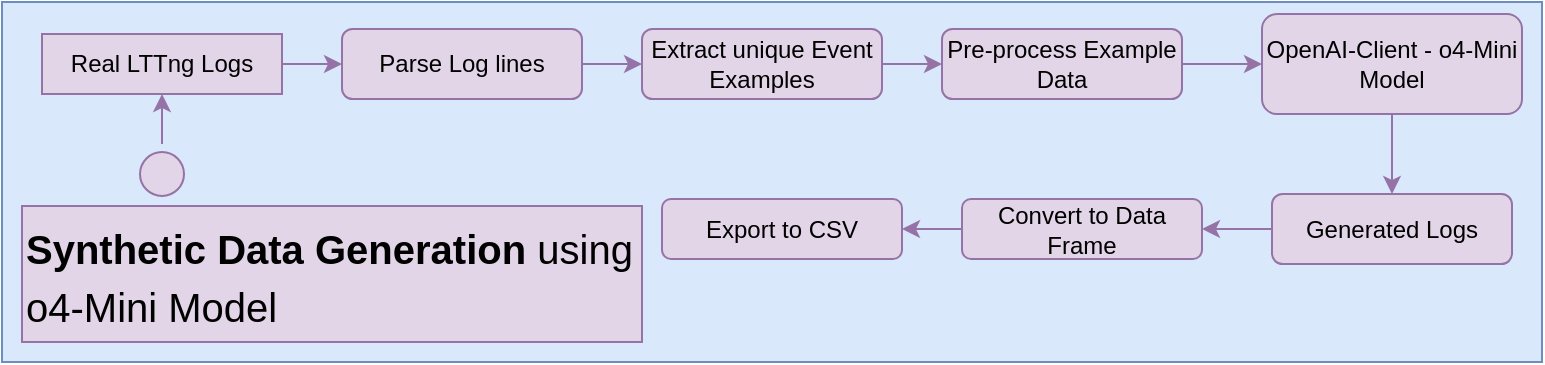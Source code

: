<mxfile version="28.0.6">
  <diagram name="Page-1" id="A5Qr49wmgip9gLN7uFpq">
    <mxGraphModel dx="1426" dy="751" grid="1" gridSize="10" guides="1" tooltips="1" connect="1" arrows="1" fold="1" page="1" pageScale="1" pageWidth="850" pageHeight="1100" math="0" shadow="0">
      <root>
        <mxCell id="0" />
        <mxCell id="1" parent="0" />
        <mxCell id="rCo2D-ddCyjcZcQKqc1b-20" value="" style="rounded=0;whiteSpace=wrap;html=1;fillColor=light-dark(#DAE8FC,#172125);strokeColor=#6c8ebf;" vertex="1" parent="1">
          <mxGeometry x="20" y="164" width="770" height="180" as="geometry" />
        </mxCell>
        <mxCell id="rCo2D-ddCyjcZcQKqc1b-3" style="edgeStyle=orthogonalEdgeStyle;rounded=0;orthogonalLoop=1;jettySize=auto;html=1;fillColor=#e1d5e7;strokeColor=#9673a6;" edge="1" parent="1" source="rCo2D-ddCyjcZcQKqc1b-1" target="rCo2D-ddCyjcZcQKqc1b-2">
          <mxGeometry relative="1" as="geometry" />
        </mxCell>
        <mxCell id="rCo2D-ddCyjcZcQKqc1b-1" value="Real LTTng Logs" style="rounded=0;whiteSpace=wrap;html=1;fillColor=#e1d5e7;strokeColor=#9673a6;" vertex="1" parent="1">
          <mxGeometry x="40" y="180" width="120" height="30" as="geometry" />
        </mxCell>
        <mxCell id="rCo2D-ddCyjcZcQKqc1b-5" style="edgeStyle=orthogonalEdgeStyle;rounded=0;orthogonalLoop=1;jettySize=auto;html=1;entryX=0;entryY=0.5;entryDx=0;entryDy=0;fillColor=#e1d5e7;strokeColor=#9673a6;" edge="1" parent="1" source="rCo2D-ddCyjcZcQKqc1b-2" target="rCo2D-ddCyjcZcQKqc1b-4">
          <mxGeometry relative="1" as="geometry" />
        </mxCell>
        <mxCell id="rCo2D-ddCyjcZcQKqc1b-2" value="Parse Log lines" style="rounded=1;whiteSpace=wrap;html=1;fillColor=#e1d5e7;strokeColor=#9673a6;" vertex="1" parent="1">
          <mxGeometry x="190" y="177.5" width="120" height="35" as="geometry" />
        </mxCell>
        <mxCell id="rCo2D-ddCyjcZcQKqc1b-7" style="edgeStyle=orthogonalEdgeStyle;rounded=0;orthogonalLoop=1;jettySize=auto;html=1;entryX=0;entryY=0.5;entryDx=0;entryDy=0;fillColor=#e1d5e7;strokeColor=#9673a6;" edge="1" parent="1" source="rCo2D-ddCyjcZcQKqc1b-4" target="rCo2D-ddCyjcZcQKqc1b-6">
          <mxGeometry relative="1" as="geometry" />
        </mxCell>
        <mxCell id="rCo2D-ddCyjcZcQKqc1b-4" value="Extract unique Event Examples" style="rounded=1;whiteSpace=wrap;html=1;fillColor=#e1d5e7;strokeColor=#9673a6;" vertex="1" parent="1">
          <mxGeometry x="340" y="177.5" width="120" height="35" as="geometry" />
        </mxCell>
        <mxCell id="rCo2D-ddCyjcZcQKqc1b-9" style="edgeStyle=orthogonalEdgeStyle;rounded=0;orthogonalLoop=1;jettySize=auto;html=1;entryX=0;entryY=0.5;entryDx=0;entryDy=0;fillColor=#e1d5e7;strokeColor=#9673a6;" edge="1" parent="1" source="rCo2D-ddCyjcZcQKqc1b-6" target="rCo2D-ddCyjcZcQKqc1b-8">
          <mxGeometry relative="1" as="geometry" />
        </mxCell>
        <mxCell id="rCo2D-ddCyjcZcQKqc1b-6" value="Pre-process Example Data" style="rounded=1;whiteSpace=wrap;html=1;fillColor=#e1d5e7;strokeColor=#9673a6;" vertex="1" parent="1">
          <mxGeometry x="490" y="177.5" width="120" height="35" as="geometry" />
        </mxCell>
        <mxCell id="rCo2D-ddCyjcZcQKqc1b-12" style="edgeStyle=orthogonalEdgeStyle;rounded=0;orthogonalLoop=1;jettySize=auto;html=1;entryX=0.5;entryY=0;entryDx=0;entryDy=0;fillColor=#e1d5e7;strokeColor=#9673a6;" edge="1" parent="1" source="rCo2D-ddCyjcZcQKqc1b-8" target="rCo2D-ddCyjcZcQKqc1b-11">
          <mxGeometry relative="1" as="geometry" />
        </mxCell>
        <mxCell id="rCo2D-ddCyjcZcQKqc1b-8" value="OpenAI-Client - o4-Mini Model" style="rounded=1;whiteSpace=wrap;html=1;fillColor=#e1d5e7;strokeColor=#9673a6;" vertex="1" parent="1">
          <mxGeometry x="650" y="170" width="130" height="50" as="geometry" />
        </mxCell>
        <mxCell id="rCo2D-ddCyjcZcQKqc1b-14" style="edgeStyle=orthogonalEdgeStyle;rounded=0;orthogonalLoop=1;jettySize=auto;html=1;entryX=1;entryY=0.5;entryDx=0;entryDy=0;fillColor=#e1d5e7;strokeColor=#9673a6;" edge="1" parent="1" source="rCo2D-ddCyjcZcQKqc1b-11" target="rCo2D-ddCyjcZcQKqc1b-13">
          <mxGeometry relative="1" as="geometry" />
        </mxCell>
        <mxCell id="rCo2D-ddCyjcZcQKqc1b-11" value="Generated Logs" style="rounded=1;whiteSpace=wrap;html=1;fillColor=#e1d5e7;strokeColor=#9673a6;" vertex="1" parent="1">
          <mxGeometry x="655" y="260" width="120" height="35" as="geometry" />
        </mxCell>
        <mxCell id="rCo2D-ddCyjcZcQKqc1b-16" style="edgeStyle=orthogonalEdgeStyle;rounded=0;orthogonalLoop=1;jettySize=auto;html=1;entryX=1;entryY=0.5;entryDx=0;entryDy=0;fillColor=#e1d5e7;strokeColor=#9673a6;" edge="1" parent="1" source="rCo2D-ddCyjcZcQKqc1b-13" target="rCo2D-ddCyjcZcQKqc1b-15">
          <mxGeometry relative="1" as="geometry" />
        </mxCell>
        <mxCell id="rCo2D-ddCyjcZcQKqc1b-13" value="Convert to Data Frame" style="rounded=1;whiteSpace=wrap;html=1;fillColor=#e1d5e7;strokeColor=#9673a6;" vertex="1" parent="1">
          <mxGeometry x="500" y="262.5" width="120" height="30" as="geometry" />
        </mxCell>
        <mxCell id="rCo2D-ddCyjcZcQKqc1b-15" value="Export to CSV" style="rounded=1;whiteSpace=wrap;html=1;fillColor=#e1d5e7;strokeColor=#9673a6;" vertex="1" parent="1">
          <mxGeometry x="350" y="262.5" width="120" height="30" as="geometry" />
        </mxCell>
        <mxCell id="rCo2D-ddCyjcZcQKqc1b-19" style="edgeStyle=orthogonalEdgeStyle;rounded=0;orthogonalLoop=1;jettySize=auto;html=1;entryX=0.5;entryY=1;entryDx=0;entryDy=0;fillColor=#e1d5e7;strokeColor=#9673a6;" edge="1" parent="1" source="rCo2D-ddCyjcZcQKqc1b-17" target="rCo2D-ddCyjcZcQKqc1b-1">
          <mxGeometry relative="1" as="geometry" />
        </mxCell>
        <mxCell id="rCo2D-ddCyjcZcQKqc1b-17" value="" style="ellipse;html=1;shape=startState;fillColor=#e1d5e7;strokeColor=#9673a6;" vertex="1" parent="1">
          <mxGeometry x="85" y="235" width="30" height="30" as="geometry" />
        </mxCell>
        <mxCell id="rCo2D-ddCyjcZcQKqc1b-21" value="&lt;h1 style=&quot;margin-top: 0px;&quot;&gt;&lt;font style=&quot;font-size: 20px;&quot;&gt;Synthetic Data Generation&amp;nbsp;&lt;/font&gt;&lt;span style=&quot;font-size: 20px; background-color: transparent; color: light-dark(rgb(0, 0, 0), rgb(255, 255, 255)); font-weight: normal;&quot;&gt;using o4-Mini Model&lt;/span&gt;&lt;/h1&gt;" style="text;html=1;whiteSpace=wrap;overflow=hidden;rounded=0;fillColor=#e1d5e7;strokeColor=#9673a6;align=left;" vertex="1" parent="1">
          <mxGeometry x="30" y="266" width="310" height="68" as="geometry" />
        </mxCell>
      </root>
    </mxGraphModel>
  </diagram>
</mxfile>
